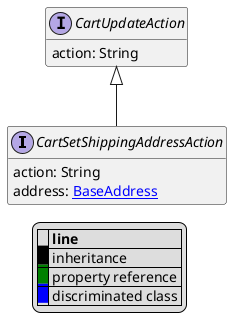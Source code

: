 @startuml

hide empty fields
hide empty methods
legend
|= |= line |
|<back:black>   </back>| inheritance |
|<back:green>   </back>| property reference |
|<back:blue>   </back>| discriminated class |
endlegend
interface CartSetShippingAddressAction [[CartSetShippingAddressAction.svg]] extends CartUpdateAction {
    action: String
    address: [[BaseAddress.svg BaseAddress]]
}
interface CartUpdateAction [[CartUpdateAction.svg]]  {
    action: String
}





@enduml
